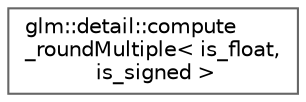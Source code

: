 digraph "Graphical Class Hierarchy"
{
 // LATEX_PDF_SIZE
  bgcolor="transparent";
  edge [fontname=Helvetica,fontsize=10,labelfontname=Helvetica,labelfontsize=10];
  node [fontname=Helvetica,fontsize=10,shape=box,height=0.2,width=0.4];
  rankdir="LR";
  Node0 [id="Node000000",label="glm::detail::compute\l_roundMultiple\< is_float,\l is_signed \>",height=0.2,width=0.4,color="grey40", fillcolor="white", style="filled",URL="$structglm_1_1detail_1_1compute__round_multiple.html",tooltip=" "];
}

